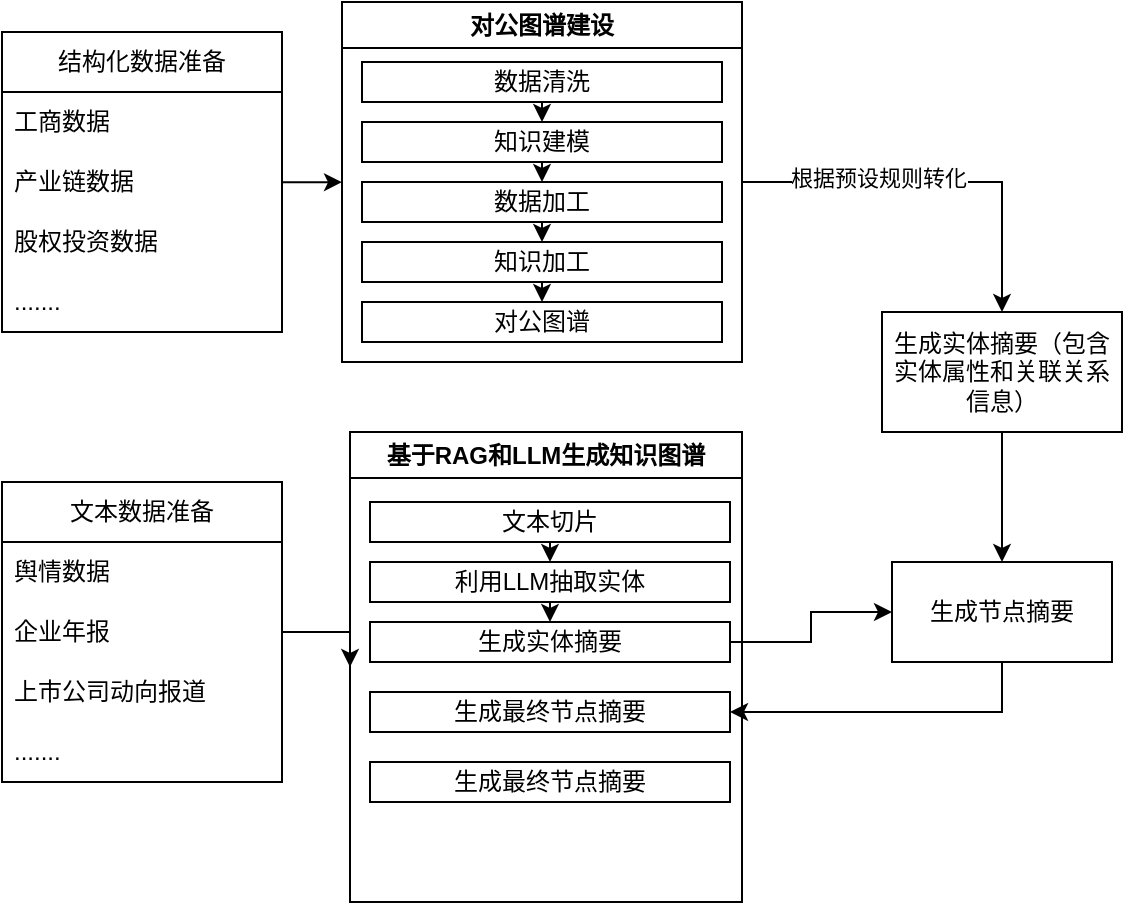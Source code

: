 <mxfile version="24.7.7">
  <diagram name="第 1 页" id="hnCYUmv4tX3ALU6EYCjJ">
    <mxGraphModel dx="995" dy="624" grid="1" gridSize="10" guides="1" tooltips="1" connect="1" arrows="1" fold="1" page="1" pageScale="1" pageWidth="827" pageHeight="1169" math="0" shadow="0">
      <root>
        <mxCell id="0" />
        <mxCell id="1" parent="0" />
        <mxCell id="rPZUZeOgQ-zUvtnAkyWY-7" style="edgeStyle=orthogonalEdgeStyle;rounded=0;orthogonalLoop=1;jettySize=auto;html=1;exitX=1;exitY=0.5;exitDx=0;exitDy=0;" parent="1" edge="1">
          <mxGeometry relative="1" as="geometry">
            <mxPoint x="210" y="209.997" as="targetPoint" />
            <mxPoint x="180.0" y="210.14" as="sourcePoint" />
          </mxGeometry>
        </mxCell>
        <mxCell id="8Ib-3XbVQs4SO_SZbe9_-24" style="edgeStyle=orthogonalEdgeStyle;rounded=0;orthogonalLoop=1;jettySize=auto;html=1;exitX=1;exitY=0.5;exitDx=0;exitDy=0;entryX=0.5;entryY=0;entryDx=0;entryDy=0;" edge="1" parent="1" source="rPZUZeOgQ-zUvtnAkyWY-5" target="rPZUZeOgQ-zUvtnAkyWY-25">
          <mxGeometry relative="1" as="geometry" />
        </mxCell>
        <mxCell id="8Ib-3XbVQs4SO_SZbe9_-27" value="根据预设规则转化" style="edgeLabel;html=1;align=center;verticalAlign=middle;resizable=0;points=[];" vertex="1" connectable="0" parent="8Ib-3XbVQs4SO_SZbe9_-24">
          <mxGeometry x="-0.308" y="2" relative="1" as="geometry">
            <mxPoint as="offset" />
          </mxGeometry>
        </mxCell>
        <mxCell id="rPZUZeOgQ-zUvtnAkyWY-5" value="对公图谱建设" style="swimlane;whiteSpace=wrap;html=1;" parent="1" vertex="1">
          <mxGeometry x="210" y="120" width="200" height="180" as="geometry" />
        </mxCell>
        <mxCell id="rPZUZeOgQ-zUvtnAkyWY-21" style="edgeStyle=orthogonalEdgeStyle;rounded=0;orthogonalLoop=1;jettySize=auto;html=1;exitX=0.5;exitY=1;exitDx=0;exitDy=0;entryX=0.5;entryY=0;entryDx=0;entryDy=0;" parent="rPZUZeOgQ-zUvtnAkyWY-5" source="rPZUZeOgQ-zUvtnAkyWY-6" target="rPZUZeOgQ-zUvtnAkyWY-8" edge="1">
          <mxGeometry relative="1" as="geometry" />
        </mxCell>
        <mxCell id="rPZUZeOgQ-zUvtnAkyWY-6" value="数据清洗" style="rounded=0;whiteSpace=wrap;html=1;" parent="rPZUZeOgQ-zUvtnAkyWY-5" vertex="1">
          <mxGeometry x="10" y="30" width="180" height="20" as="geometry" />
        </mxCell>
        <mxCell id="rPZUZeOgQ-zUvtnAkyWY-22" style="edgeStyle=orthogonalEdgeStyle;rounded=0;orthogonalLoop=1;jettySize=auto;html=1;exitX=0.5;exitY=1;exitDx=0;exitDy=0;entryX=0.5;entryY=0;entryDx=0;entryDy=0;" parent="rPZUZeOgQ-zUvtnAkyWY-5" source="rPZUZeOgQ-zUvtnAkyWY-8" target="rPZUZeOgQ-zUvtnAkyWY-11" edge="1">
          <mxGeometry relative="1" as="geometry" />
        </mxCell>
        <mxCell id="rPZUZeOgQ-zUvtnAkyWY-8" value="知识建模" style="rounded=0;whiteSpace=wrap;html=1;" parent="rPZUZeOgQ-zUvtnAkyWY-5" vertex="1">
          <mxGeometry x="10" y="60" width="180" height="20" as="geometry" />
        </mxCell>
        <mxCell id="rPZUZeOgQ-zUvtnAkyWY-23" style="edgeStyle=orthogonalEdgeStyle;rounded=0;orthogonalLoop=1;jettySize=auto;html=1;exitX=0.5;exitY=1;exitDx=0;exitDy=0;entryX=0.5;entryY=0;entryDx=0;entryDy=0;" parent="rPZUZeOgQ-zUvtnAkyWY-5" source="rPZUZeOgQ-zUvtnAkyWY-11" target="rPZUZeOgQ-zUvtnAkyWY-12" edge="1">
          <mxGeometry relative="1" as="geometry" />
        </mxCell>
        <mxCell id="rPZUZeOgQ-zUvtnAkyWY-11" value="数据加工" style="rounded=0;whiteSpace=wrap;html=1;" parent="rPZUZeOgQ-zUvtnAkyWY-5" vertex="1">
          <mxGeometry x="10" y="90" width="180" height="20" as="geometry" />
        </mxCell>
        <mxCell id="rPZUZeOgQ-zUvtnAkyWY-24" style="edgeStyle=orthogonalEdgeStyle;rounded=0;orthogonalLoop=1;jettySize=auto;html=1;exitX=0.5;exitY=1;exitDx=0;exitDy=0;entryX=0.5;entryY=0;entryDx=0;entryDy=0;" parent="rPZUZeOgQ-zUvtnAkyWY-5" source="rPZUZeOgQ-zUvtnAkyWY-12" target="rPZUZeOgQ-zUvtnAkyWY-13" edge="1">
          <mxGeometry relative="1" as="geometry" />
        </mxCell>
        <mxCell id="rPZUZeOgQ-zUvtnAkyWY-12" value="知识加工" style="rounded=0;whiteSpace=wrap;html=1;" parent="rPZUZeOgQ-zUvtnAkyWY-5" vertex="1">
          <mxGeometry x="10" y="120" width="180" height="20" as="geometry" />
        </mxCell>
        <mxCell id="rPZUZeOgQ-zUvtnAkyWY-13" value="对公图谱" style="rounded=0;whiteSpace=wrap;html=1;" parent="rPZUZeOgQ-zUvtnAkyWY-5" vertex="1">
          <mxGeometry x="10" y="150" width="180" height="20" as="geometry" />
        </mxCell>
        <mxCell id="rPZUZeOgQ-zUvtnAkyWY-16" value="结构化数据准备" style="swimlane;fontStyle=0;childLayout=stackLayout;horizontal=1;startSize=30;horizontalStack=0;resizeParent=1;resizeParentMax=0;resizeLast=0;collapsible=1;marginBottom=0;whiteSpace=wrap;html=1;rounded=0;glass=0;" parent="1" vertex="1">
          <mxGeometry x="40" y="135" width="140" height="150" as="geometry" />
        </mxCell>
        <mxCell id="rPZUZeOgQ-zUvtnAkyWY-17" value="工商数据" style="text;strokeColor=none;fillColor=none;align=left;verticalAlign=middle;spacingLeft=4;spacingRight=4;overflow=hidden;points=[[0,0.5],[1,0.5]];portConstraint=eastwest;rotatable=0;whiteSpace=wrap;html=1;" parent="rPZUZeOgQ-zUvtnAkyWY-16" vertex="1">
          <mxGeometry y="30" width="140" height="30" as="geometry" />
        </mxCell>
        <mxCell id="rPZUZeOgQ-zUvtnAkyWY-18" value="产业链数据" style="text;strokeColor=none;fillColor=none;align=left;verticalAlign=middle;spacingLeft=4;spacingRight=4;overflow=hidden;points=[[0,0.5],[1,0.5]];portConstraint=eastwest;rotatable=0;whiteSpace=wrap;html=1;" parent="rPZUZeOgQ-zUvtnAkyWY-16" vertex="1">
          <mxGeometry y="60" width="140" height="30" as="geometry" />
        </mxCell>
        <mxCell id="rPZUZeOgQ-zUvtnAkyWY-19" value="股权投资数据" style="text;strokeColor=none;fillColor=none;align=left;verticalAlign=middle;spacingLeft=4;spacingRight=4;overflow=hidden;points=[[0,0.5],[1,0.5]];portConstraint=eastwest;rotatable=0;whiteSpace=wrap;html=1;" parent="rPZUZeOgQ-zUvtnAkyWY-16" vertex="1">
          <mxGeometry y="90" width="140" height="30" as="geometry" />
        </mxCell>
        <mxCell id="rPZUZeOgQ-zUvtnAkyWY-20" value="......." style="text;strokeColor=none;fillColor=none;align=left;verticalAlign=middle;spacingLeft=4;spacingRight=4;overflow=hidden;points=[[0,0.5],[1,0.5]];portConstraint=eastwest;rotatable=0;whiteSpace=wrap;html=1;" parent="rPZUZeOgQ-zUvtnAkyWY-16" vertex="1">
          <mxGeometry y="120" width="140" height="30" as="geometry" />
        </mxCell>
        <mxCell id="8Ib-3XbVQs4SO_SZbe9_-25" style="edgeStyle=orthogonalEdgeStyle;rounded=0;orthogonalLoop=1;jettySize=auto;html=1;exitX=0.5;exitY=1;exitDx=0;exitDy=0;entryX=0.5;entryY=0;entryDx=0;entryDy=0;" edge="1" parent="1" source="rPZUZeOgQ-zUvtnAkyWY-25" target="8Ib-3XbVQs4SO_SZbe9_-9">
          <mxGeometry relative="1" as="geometry" />
        </mxCell>
        <mxCell id="rPZUZeOgQ-zUvtnAkyWY-25" value="生成实体摘要（包含实体属性和关联关系信息）" style="rounded=0;whiteSpace=wrap;html=1;" parent="1" vertex="1">
          <mxGeometry x="480" y="275" width="120" height="60" as="geometry" />
        </mxCell>
        <mxCell id="rPZUZeOgQ-zUvtnAkyWY-29" value="文本数据准备" style="swimlane;fontStyle=0;childLayout=stackLayout;horizontal=1;startSize=30;horizontalStack=0;resizeParent=1;resizeParentMax=0;resizeLast=0;collapsible=1;marginBottom=0;whiteSpace=wrap;html=1;" parent="1" vertex="1">
          <mxGeometry x="40" y="360" width="140" height="150" as="geometry" />
        </mxCell>
        <mxCell id="rPZUZeOgQ-zUvtnAkyWY-30" value="舆情数据" style="text;strokeColor=none;fillColor=none;align=left;verticalAlign=middle;spacingLeft=4;spacingRight=4;overflow=hidden;points=[[0,0.5],[1,0.5]];portConstraint=eastwest;rotatable=0;whiteSpace=wrap;html=1;" parent="rPZUZeOgQ-zUvtnAkyWY-29" vertex="1">
          <mxGeometry y="30" width="140" height="30" as="geometry" />
        </mxCell>
        <mxCell id="rPZUZeOgQ-zUvtnAkyWY-31" value="企业年报" style="text;strokeColor=none;fillColor=none;align=left;verticalAlign=middle;spacingLeft=4;spacingRight=4;overflow=hidden;points=[[0,0.5],[1,0.5]];portConstraint=eastwest;rotatable=0;whiteSpace=wrap;html=1;" parent="rPZUZeOgQ-zUvtnAkyWY-29" vertex="1">
          <mxGeometry y="60" width="140" height="30" as="geometry" />
        </mxCell>
        <mxCell id="rPZUZeOgQ-zUvtnAkyWY-32" value="上市公司动向报道" style="text;strokeColor=none;fillColor=none;align=left;verticalAlign=middle;spacingLeft=4;spacingRight=4;overflow=hidden;points=[[0,0.5],[1,0.5]];portConstraint=eastwest;rotatable=0;whiteSpace=wrap;html=1;" parent="rPZUZeOgQ-zUvtnAkyWY-29" vertex="1">
          <mxGeometry y="90" width="140" height="30" as="geometry" />
        </mxCell>
        <mxCell id="rPZUZeOgQ-zUvtnAkyWY-33" value="......." style="text;strokeColor=none;fillColor=none;align=left;verticalAlign=middle;spacingLeft=4;spacingRight=4;overflow=hidden;points=[[0,0.5],[1,0.5]];portConstraint=eastwest;rotatable=0;whiteSpace=wrap;html=1;" parent="rPZUZeOgQ-zUvtnAkyWY-29" vertex="1">
          <mxGeometry y="120" width="140" height="30" as="geometry" />
        </mxCell>
        <mxCell id="rPZUZeOgQ-zUvtnAkyWY-34" value="基于RAG和LLM生成知识图谱" style="swimlane;whiteSpace=wrap;html=1;" parent="1" vertex="1">
          <mxGeometry x="214" y="335" width="196" height="235" as="geometry" />
        </mxCell>
        <mxCell id="8Ib-3XbVQs4SO_SZbe9_-11" style="edgeStyle=orthogonalEdgeStyle;rounded=0;orthogonalLoop=1;jettySize=auto;html=1;exitX=0.5;exitY=1;exitDx=0;exitDy=0;entryX=0.5;entryY=0;entryDx=0;entryDy=0;" edge="1" parent="rPZUZeOgQ-zUvtnAkyWY-34" source="8Ib-3XbVQs4SO_SZbe9_-3" target="8Ib-3XbVQs4SO_SZbe9_-4">
          <mxGeometry relative="1" as="geometry" />
        </mxCell>
        <mxCell id="8Ib-3XbVQs4SO_SZbe9_-3" value="文本切片" style="rounded=0;whiteSpace=wrap;html=1;" vertex="1" parent="rPZUZeOgQ-zUvtnAkyWY-34">
          <mxGeometry x="10" y="35" width="180" height="20" as="geometry" />
        </mxCell>
        <mxCell id="8Ib-3XbVQs4SO_SZbe9_-12" style="edgeStyle=orthogonalEdgeStyle;rounded=0;orthogonalLoop=1;jettySize=auto;html=1;exitX=0.5;exitY=1;exitDx=0;exitDy=0;entryX=0.5;entryY=0;entryDx=0;entryDy=0;" edge="1" parent="rPZUZeOgQ-zUvtnAkyWY-34" source="8Ib-3XbVQs4SO_SZbe9_-4" target="8Ib-3XbVQs4SO_SZbe9_-5">
          <mxGeometry relative="1" as="geometry" />
        </mxCell>
        <mxCell id="8Ib-3XbVQs4SO_SZbe9_-4" value="利用LLM抽取实体" style="rounded=0;whiteSpace=wrap;html=1;" vertex="1" parent="rPZUZeOgQ-zUvtnAkyWY-34">
          <mxGeometry x="10" y="65" width="180" height="20" as="geometry" />
        </mxCell>
        <mxCell id="8Ib-3XbVQs4SO_SZbe9_-5" value="生成实体摘要" style="rounded=0;whiteSpace=wrap;html=1;" vertex="1" parent="rPZUZeOgQ-zUvtnAkyWY-34">
          <mxGeometry x="10" y="95" width="180" height="20" as="geometry" />
        </mxCell>
        <mxCell id="8Ib-3XbVQs4SO_SZbe9_-14" value="生成最终节点摘要" style="rounded=0;whiteSpace=wrap;html=1;" vertex="1" parent="rPZUZeOgQ-zUvtnAkyWY-34">
          <mxGeometry x="10" y="130" width="180" height="20" as="geometry" />
        </mxCell>
        <mxCell id="8Ib-3XbVQs4SO_SZbe9_-18" value="生成最终节点摘要" style="rounded=0;whiteSpace=wrap;html=1;" vertex="1" parent="rPZUZeOgQ-zUvtnAkyWY-34">
          <mxGeometry x="10" y="165" width="180" height="20" as="geometry" />
        </mxCell>
        <mxCell id="8Ib-3XbVQs4SO_SZbe9_-1" style="edgeStyle=orthogonalEdgeStyle;rounded=0;orthogonalLoop=1;jettySize=auto;html=1;exitX=1;exitY=0.5;exitDx=0;exitDy=0;entryX=0;entryY=0.5;entryDx=0;entryDy=0;" edge="1" parent="1" source="rPZUZeOgQ-zUvtnAkyWY-31" target="rPZUZeOgQ-zUvtnAkyWY-34">
          <mxGeometry relative="1" as="geometry" />
        </mxCell>
        <mxCell id="8Ib-3XbVQs4SO_SZbe9_-17" style="edgeStyle=orthogonalEdgeStyle;rounded=0;orthogonalLoop=1;jettySize=auto;html=1;exitX=0.5;exitY=1;exitDx=0;exitDy=0;entryX=1;entryY=0.5;entryDx=0;entryDy=0;" edge="1" parent="1" source="8Ib-3XbVQs4SO_SZbe9_-9" target="8Ib-3XbVQs4SO_SZbe9_-14">
          <mxGeometry relative="1" as="geometry" />
        </mxCell>
        <mxCell id="8Ib-3XbVQs4SO_SZbe9_-9" value="生成节点摘要" style="rounded=0;whiteSpace=wrap;html=1;" vertex="1" parent="1">
          <mxGeometry x="485" y="400" width="110" height="50" as="geometry" />
        </mxCell>
        <mxCell id="8Ib-3XbVQs4SO_SZbe9_-26" style="edgeStyle=orthogonalEdgeStyle;rounded=0;orthogonalLoop=1;jettySize=auto;html=1;exitX=1;exitY=0.5;exitDx=0;exitDy=0;entryX=0;entryY=0.5;entryDx=0;entryDy=0;" edge="1" parent="1" source="8Ib-3XbVQs4SO_SZbe9_-5" target="8Ib-3XbVQs4SO_SZbe9_-9">
          <mxGeometry relative="1" as="geometry" />
        </mxCell>
      </root>
    </mxGraphModel>
  </diagram>
</mxfile>
